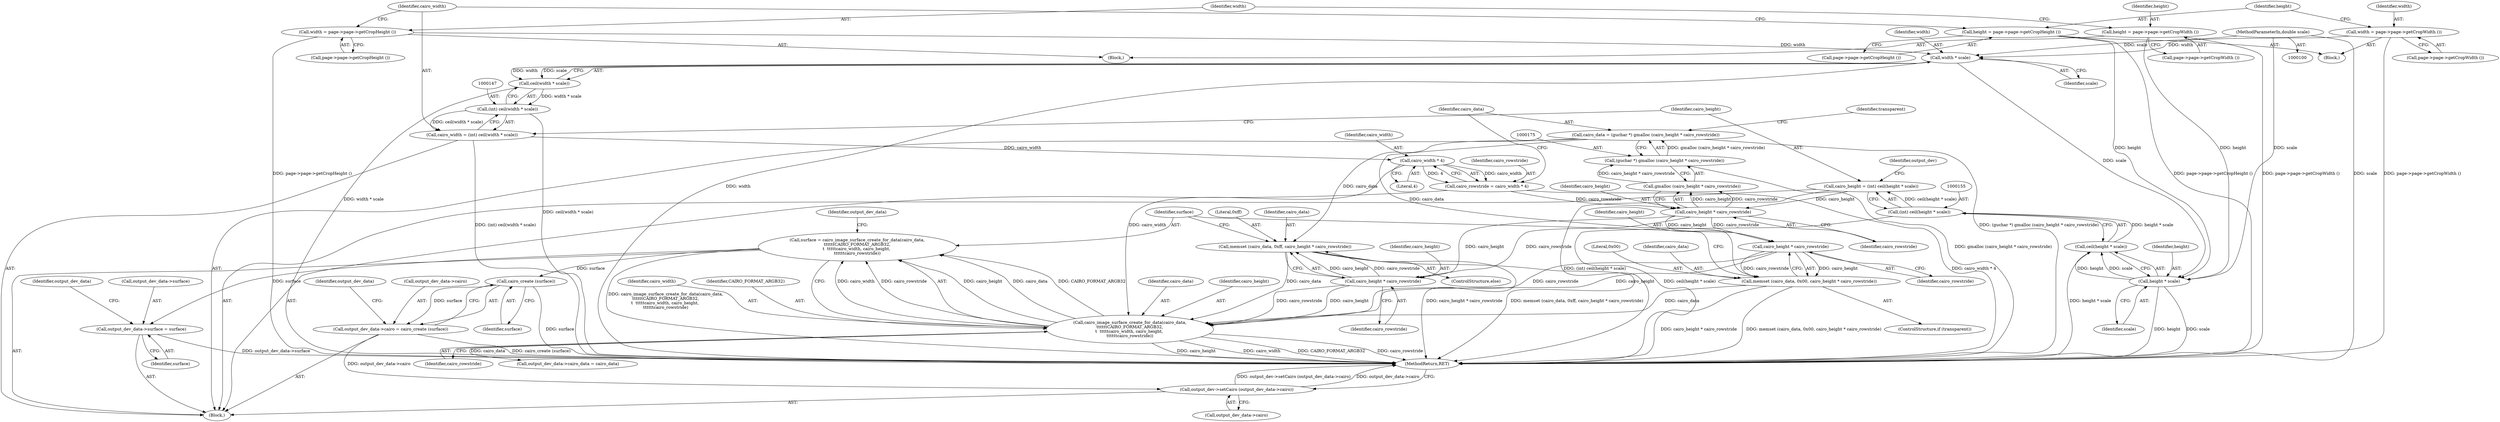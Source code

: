 digraph "1_poppler_9cf2325fb22f812b31858e519411f57747d39bd8@API" {
"1000195" [label="(Call,surface = cairo_image_surface_create_for_data(cairo_data,\n\t\t\t\t\t\tCAIRO_FORMAT_ARGB32,\n\t  \t\t\t\t\tcairo_width, cairo_height, \n\t\t\t\t\t\tcairo_rowstride))"];
"1000197" [label="(Call,cairo_image_surface_create_for_data(cairo_data,\n\t\t\t\t\t\tCAIRO_FORMAT_ARGB32,\n\t  \t\t\t\t\tcairo_width, cairo_height, \n\t\t\t\t\t\tcairo_rowstride))"];
"1000189" [label="(Call,memset (cairo_data, 0xff, cairo_height * cairo_rowstride))"];
"1000172" [label="(Call,cairo_data = (guchar *) gmalloc (cairo_height * cairo_rowstride))"];
"1000174" [label="(Call,(guchar *) gmalloc (cairo_height * cairo_rowstride))"];
"1000176" [label="(Call,gmalloc (cairo_height * cairo_rowstride))"];
"1000177" [label="(Call,cairo_height * cairo_rowstride)"];
"1000152" [label="(Call,cairo_height = (int) ceil(height * scale))"];
"1000154" [label="(Call,(int) ceil(height * scale))"];
"1000156" [label="(Call,ceil(height * scale))"];
"1000157" [label="(Call,height * scale)"];
"1000141" [label="(Call,height = page->page->getCropHeight ())"];
"1000130" [label="(Call,height = page->page->getCropWidth ())"];
"1000149" [label="(Call,width * scale)"];
"1000138" [label="(Call,width = page->page->getCropWidth ())"];
"1000133" [label="(Call,width = page->page->getCropHeight ())"];
"1000102" [label="(MethodParameterIn,double scale)"];
"1000167" [label="(Call,cairo_rowstride = cairo_width * 4)"];
"1000169" [label="(Call,cairo_width * 4)"];
"1000144" [label="(Call,cairo_width = (int) ceil(width * scale))"];
"1000146" [label="(Call,(int) ceil(width * scale))"];
"1000148" [label="(Call,ceil(width * scale))"];
"1000192" [label="(Call,cairo_height * cairo_rowstride)"];
"1000182" [label="(Call,memset (cairo_data, 0x00, cairo_height * cairo_rowstride))"];
"1000185" [label="(Call,cairo_height * cairo_rowstride)"];
"1000208" [label="(Call,output_dev_data->surface = surface)"];
"1000217" [label="(Call,cairo_create (surface))"];
"1000213" [label="(Call,output_dev_data->cairo = cairo_create (surface))"];
"1000219" [label="(Call,output_dev->setCairo (output_dev_data->cairo))"];
"1000217" [label="(Call,cairo_create (surface))"];
"1000197" [label="(Call,cairo_image_surface_create_for_data(cairo_data,\n\t\t\t\t\t\tCAIRO_FORMAT_ARGB32,\n\t  \t\t\t\t\tcairo_width, cairo_height, \n\t\t\t\t\t\tcairo_rowstride))"];
"1000132" [label="(Call,page->page->getCropWidth ())"];
"1000190" [label="(Identifier,cairo_data)"];
"1000188" [label="(ControlStructure,else)"];
"1000174" [label="(Call,(guchar *) gmalloc (cairo_height * cairo_rowstride))"];
"1000131" [label="(Identifier,height)"];
"1000184" [label="(Literal,0x00)"];
"1000153" [label="(Identifier,cairo_height)"];
"1000161" [label="(Identifier,output_dev)"];
"1000209" [label="(Call,output_dev_data->surface)"];
"1000205" [label="(Identifier,output_dev_data)"];
"1000180" [label="(ControlStructure,if (transparent))"];
"1000194" [label="(Identifier,cairo_rowstride)"];
"1000145" [label="(Identifier,cairo_width)"];
"1000171" [label="(Literal,4)"];
"1000143" [label="(Call,page->page->getCropHeight ())"];
"1000129" [label="(Block,)"];
"1000142" [label="(Identifier,height)"];
"1000133" [label="(Call,width = page->page->getCropHeight ())"];
"1000135" [label="(Call,page->page->getCropHeight ())"];
"1000170" [label="(Identifier,cairo_width)"];
"1000154" [label="(Call,(int) ceil(height * scale))"];
"1000219" [label="(Call,output_dev->setCairo (output_dev_data->cairo))"];
"1000189" [label="(Call,memset (cairo_data, 0xff, cairo_height * cairo_rowstride))"];
"1000213" [label="(Call,output_dev_data->cairo = cairo_create (surface))"];
"1000198" [label="(Identifier,cairo_data)"];
"1000102" [label="(MethodParameterIn,double scale)"];
"1000183" [label="(Identifier,cairo_data)"];
"1000192" [label="(Call,cairo_height * cairo_rowstride)"];
"1000201" [label="(Identifier,cairo_height)"];
"1000152" [label="(Call,cairo_height = (int) ceil(height * scale))"];
"1000181" [label="(Identifier,transparent)"];
"1000159" [label="(Identifier,scale)"];
"1000187" [label="(Identifier,cairo_rowstride)"];
"1000214" [label="(Call,output_dev_data->cairo)"];
"1000141" [label="(Call,height = page->page->getCropHeight ())"];
"1000200" [label="(Identifier,cairo_width)"];
"1000177" [label="(Call,cairo_height * cairo_rowstride)"];
"1000202" [label="(Identifier,cairo_rowstride)"];
"1000203" [label="(Call,output_dev_data->cairo_data = cairo_data)"];
"1000223" [label="(MethodReturn,RET)"];
"1000172" [label="(Call,cairo_data = (guchar *) gmalloc (cairo_height * cairo_rowstride))"];
"1000186" [label="(Identifier,cairo_height)"];
"1000106" [label="(Block,)"];
"1000215" [label="(Identifier,output_dev_data)"];
"1000178" [label="(Identifier,cairo_height)"];
"1000138" [label="(Call,width = page->page->getCropWidth ())"];
"1000218" [label="(Identifier,surface)"];
"1000212" [label="(Identifier,surface)"];
"1000158" [label="(Identifier,height)"];
"1000208" [label="(Call,output_dev_data->surface = surface)"];
"1000195" [label="(Call,surface = cairo_image_surface_create_for_data(cairo_data,\n\t\t\t\t\t\tCAIRO_FORMAT_ARGB32,\n\t  \t\t\t\t\tcairo_width, cairo_height, \n\t\t\t\t\t\tcairo_rowstride))"];
"1000169" [label="(Call,cairo_width * 4)"];
"1000220" [label="(Call,output_dev_data->cairo)"];
"1000173" [label="(Identifier,cairo_data)"];
"1000151" [label="(Identifier,scale)"];
"1000140" [label="(Call,page->page->getCropWidth ())"];
"1000139" [label="(Identifier,width)"];
"1000137" [label="(Block,)"];
"1000199" [label="(Identifier,CAIRO_FORMAT_ARGB32)"];
"1000148" [label="(Call,ceil(width * scale))"];
"1000167" [label="(Call,cairo_rowstride = cairo_width * 4)"];
"1000221" [label="(Identifier,output_dev_data)"];
"1000191" [label="(Literal,0xff)"];
"1000176" [label="(Call,gmalloc (cairo_height * cairo_rowstride))"];
"1000168" [label="(Identifier,cairo_rowstride)"];
"1000144" [label="(Call,cairo_width = (int) ceil(width * scale))"];
"1000150" [label="(Identifier,width)"];
"1000193" [label="(Identifier,cairo_height)"];
"1000146" [label="(Call,(int) ceil(width * scale))"];
"1000157" [label="(Call,height * scale)"];
"1000130" [label="(Call,height = page->page->getCropWidth ())"];
"1000185" [label="(Call,cairo_height * cairo_rowstride)"];
"1000149" [label="(Call,width * scale)"];
"1000179" [label="(Identifier,cairo_rowstride)"];
"1000156" [label="(Call,ceil(height * scale))"];
"1000196" [label="(Identifier,surface)"];
"1000182" [label="(Call,memset (cairo_data, 0x00, cairo_height * cairo_rowstride))"];
"1000134" [label="(Identifier,width)"];
"1000195" -> "1000106"  [label="AST: "];
"1000195" -> "1000197"  [label="CFG: "];
"1000196" -> "1000195"  [label="AST: "];
"1000197" -> "1000195"  [label="AST: "];
"1000205" -> "1000195"  [label="CFG: "];
"1000195" -> "1000223"  [label="DDG: cairo_image_surface_create_for_data(cairo_data,\n\t\t\t\t\t\tCAIRO_FORMAT_ARGB32,\n\t  \t\t\t\t\tcairo_width, cairo_height, \n\t\t\t\t\t\tcairo_rowstride)"];
"1000197" -> "1000195"  [label="DDG: cairo_height"];
"1000197" -> "1000195"  [label="DDG: cairo_data"];
"1000197" -> "1000195"  [label="DDG: cairo_width"];
"1000197" -> "1000195"  [label="DDG: cairo_rowstride"];
"1000197" -> "1000195"  [label="DDG: CAIRO_FORMAT_ARGB32"];
"1000195" -> "1000208"  [label="DDG: surface"];
"1000195" -> "1000217"  [label="DDG: surface"];
"1000197" -> "1000202"  [label="CFG: "];
"1000198" -> "1000197"  [label="AST: "];
"1000199" -> "1000197"  [label="AST: "];
"1000200" -> "1000197"  [label="AST: "];
"1000201" -> "1000197"  [label="AST: "];
"1000202" -> "1000197"  [label="AST: "];
"1000197" -> "1000223"  [label="DDG: cairo_height"];
"1000197" -> "1000223"  [label="DDG: cairo_width"];
"1000197" -> "1000223"  [label="DDG: CAIRO_FORMAT_ARGB32"];
"1000197" -> "1000223"  [label="DDG: cairo_rowstride"];
"1000189" -> "1000197"  [label="DDG: cairo_data"];
"1000182" -> "1000197"  [label="DDG: cairo_data"];
"1000169" -> "1000197"  [label="DDG: cairo_width"];
"1000185" -> "1000197"  [label="DDG: cairo_height"];
"1000185" -> "1000197"  [label="DDG: cairo_rowstride"];
"1000192" -> "1000197"  [label="DDG: cairo_height"];
"1000192" -> "1000197"  [label="DDG: cairo_rowstride"];
"1000197" -> "1000203"  [label="DDG: cairo_data"];
"1000189" -> "1000188"  [label="AST: "];
"1000189" -> "1000192"  [label="CFG: "];
"1000190" -> "1000189"  [label="AST: "];
"1000191" -> "1000189"  [label="AST: "];
"1000192" -> "1000189"  [label="AST: "];
"1000196" -> "1000189"  [label="CFG: "];
"1000189" -> "1000223"  [label="DDG: memset (cairo_data, 0xff, cairo_height * cairo_rowstride)"];
"1000189" -> "1000223"  [label="DDG: cairo_height * cairo_rowstride"];
"1000172" -> "1000189"  [label="DDG: cairo_data"];
"1000192" -> "1000189"  [label="DDG: cairo_height"];
"1000192" -> "1000189"  [label="DDG: cairo_rowstride"];
"1000172" -> "1000106"  [label="AST: "];
"1000172" -> "1000174"  [label="CFG: "];
"1000173" -> "1000172"  [label="AST: "];
"1000174" -> "1000172"  [label="AST: "];
"1000181" -> "1000172"  [label="CFG: "];
"1000172" -> "1000223"  [label="DDG: (guchar *) gmalloc (cairo_height * cairo_rowstride)"];
"1000174" -> "1000172"  [label="DDG: gmalloc (cairo_height * cairo_rowstride)"];
"1000172" -> "1000182"  [label="DDG: cairo_data"];
"1000174" -> "1000176"  [label="CFG: "];
"1000175" -> "1000174"  [label="AST: "];
"1000176" -> "1000174"  [label="AST: "];
"1000174" -> "1000223"  [label="DDG: gmalloc (cairo_height * cairo_rowstride)"];
"1000176" -> "1000174"  [label="DDG: cairo_height * cairo_rowstride"];
"1000176" -> "1000177"  [label="CFG: "];
"1000177" -> "1000176"  [label="AST: "];
"1000177" -> "1000176"  [label="DDG: cairo_height"];
"1000177" -> "1000176"  [label="DDG: cairo_rowstride"];
"1000177" -> "1000179"  [label="CFG: "];
"1000178" -> "1000177"  [label="AST: "];
"1000179" -> "1000177"  [label="AST: "];
"1000152" -> "1000177"  [label="DDG: cairo_height"];
"1000167" -> "1000177"  [label="DDG: cairo_rowstride"];
"1000177" -> "1000185"  [label="DDG: cairo_height"];
"1000177" -> "1000185"  [label="DDG: cairo_rowstride"];
"1000177" -> "1000192"  [label="DDG: cairo_height"];
"1000177" -> "1000192"  [label="DDG: cairo_rowstride"];
"1000152" -> "1000106"  [label="AST: "];
"1000152" -> "1000154"  [label="CFG: "];
"1000153" -> "1000152"  [label="AST: "];
"1000154" -> "1000152"  [label="AST: "];
"1000161" -> "1000152"  [label="CFG: "];
"1000152" -> "1000223"  [label="DDG: (int) ceil(height * scale)"];
"1000154" -> "1000152"  [label="DDG: ceil(height * scale)"];
"1000154" -> "1000156"  [label="CFG: "];
"1000155" -> "1000154"  [label="AST: "];
"1000156" -> "1000154"  [label="AST: "];
"1000154" -> "1000223"  [label="DDG: ceil(height * scale)"];
"1000156" -> "1000154"  [label="DDG: height * scale"];
"1000156" -> "1000157"  [label="CFG: "];
"1000157" -> "1000156"  [label="AST: "];
"1000156" -> "1000223"  [label="DDG: height * scale"];
"1000157" -> "1000156"  [label="DDG: height"];
"1000157" -> "1000156"  [label="DDG: scale"];
"1000157" -> "1000159"  [label="CFG: "];
"1000158" -> "1000157"  [label="AST: "];
"1000159" -> "1000157"  [label="AST: "];
"1000157" -> "1000223"  [label="DDG: scale"];
"1000157" -> "1000223"  [label="DDG: height"];
"1000141" -> "1000157"  [label="DDG: height"];
"1000130" -> "1000157"  [label="DDG: height"];
"1000149" -> "1000157"  [label="DDG: scale"];
"1000102" -> "1000157"  [label="DDG: scale"];
"1000141" -> "1000137"  [label="AST: "];
"1000141" -> "1000143"  [label="CFG: "];
"1000142" -> "1000141"  [label="AST: "];
"1000143" -> "1000141"  [label="AST: "];
"1000145" -> "1000141"  [label="CFG: "];
"1000141" -> "1000223"  [label="DDG: page->page->getCropHeight ()"];
"1000130" -> "1000129"  [label="AST: "];
"1000130" -> "1000132"  [label="CFG: "];
"1000131" -> "1000130"  [label="AST: "];
"1000132" -> "1000130"  [label="AST: "];
"1000134" -> "1000130"  [label="CFG: "];
"1000130" -> "1000223"  [label="DDG: page->page->getCropWidth ()"];
"1000149" -> "1000148"  [label="AST: "];
"1000149" -> "1000151"  [label="CFG: "];
"1000150" -> "1000149"  [label="AST: "];
"1000151" -> "1000149"  [label="AST: "];
"1000148" -> "1000149"  [label="CFG: "];
"1000149" -> "1000223"  [label="DDG: width"];
"1000149" -> "1000148"  [label="DDG: width"];
"1000149" -> "1000148"  [label="DDG: scale"];
"1000138" -> "1000149"  [label="DDG: width"];
"1000133" -> "1000149"  [label="DDG: width"];
"1000102" -> "1000149"  [label="DDG: scale"];
"1000138" -> "1000137"  [label="AST: "];
"1000138" -> "1000140"  [label="CFG: "];
"1000139" -> "1000138"  [label="AST: "];
"1000140" -> "1000138"  [label="AST: "];
"1000142" -> "1000138"  [label="CFG: "];
"1000138" -> "1000223"  [label="DDG: page->page->getCropWidth ()"];
"1000133" -> "1000129"  [label="AST: "];
"1000133" -> "1000135"  [label="CFG: "];
"1000134" -> "1000133"  [label="AST: "];
"1000135" -> "1000133"  [label="AST: "];
"1000145" -> "1000133"  [label="CFG: "];
"1000133" -> "1000223"  [label="DDG: page->page->getCropHeight ()"];
"1000102" -> "1000100"  [label="AST: "];
"1000102" -> "1000223"  [label="DDG: scale"];
"1000167" -> "1000106"  [label="AST: "];
"1000167" -> "1000169"  [label="CFG: "];
"1000168" -> "1000167"  [label="AST: "];
"1000169" -> "1000167"  [label="AST: "];
"1000173" -> "1000167"  [label="CFG: "];
"1000167" -> "1000223"  [label="DDG: cairo_width * 4"];
"1000169" -> "1000167"  [label="DDG: cairo_width"];
"1000169" -> "1000167"  [label="DDG: 4"];
"1000169" -> "1000171"  [label="CFG: "];
"1000170" -> "1000169"  [label="AST: "];
"1000171" -> "1000169"  [label="AST: "];
"1000144" -> "1000169"  [label="DDG: cairo_width"];
"1000144" -> "1000106"  [label="AST: "];
"1000144" -> "1000146"  [label="CFG: "];
"1000145" -> "1000144"  [label="AST: "];
"1000146" -> "1000144"  [label="AST: "];
"1000153" -> "1000144"  [label="CFG: "];
"1000144" -> "1000223"  [label="DDG: (int) ceil(width * scale)"];
"1000146" -> "1000144"  [label="DDG: ceil(width * scale)"];
"1000146" -> "1000148"  [label="CFG: "];
"1000147" -> "1000146"  [label="AST: "];
"1000148" -> "1000146"  [label="AST: "];
"1000146" -> "1000223"  [label="DDG: ceil(width * scale)"];
"1000148" -> "1000146"  [label="DDG: width * scale"];
"1000148" -> "1000223"  [label="DDG: width * scale"];
"1000192" -> "1000194"  [label="CFG: "];
"1000193" -> "1000192"  [label="AST: "];
"1000194" -> "1000192"  [label="AST: "];
"1000182" -> "1000180"  [label="AST: "];
"1000182" -> "1000185"  [label="CFG: "];
"1000183" -> "1000182"  [label="AST: "];
"1000184" -> "1000182"  [label="AST: "];
"1000185" -> "1000182"  [label="AST: "];
"1000196" -> "1000182"  [label="CFG: "];
"1000182" -> "1000223"  [label="DDG: cairo_height * cairo_rowstride"];
"1000182" -> "1000223"  [label="DDG: memset (cairo_data, 0x00, cairo_height * cairo_rowstride)"];
"1000185" -> "1000182"  [label="DDG: cairo_height"];
"1000185" -> "1000182"  [label="DDG: cairo_rowstride"];
"1000185" -> "1000187"  [label="CFG: "];
"1000186" -> "1000185"  [label="AST: "];
"1000187" -> "1000185"  [label="AST: "];
"1000208" -> "1000106"  [label="AST: "];
"1000208" -> "1000212"  [label="CFG: "];
"1000209" -> "1000208"  [label="AST: "];
"1000212" -> "1000208"  [label="AST: "];
"1000215" -> "1000208"  [label="CFG: "];
"1000208" -> "1000223"  [label="DDG: output_dev_data->surface"];
"1000217" -> "1000213"  [label="AST: "];
"1000217" -> "1000218"  [label="CFG: "];
"1000218" -> "1000217"  [label="AST: "];
"1000213" -> "1000217"  [label="CFG: "];
"1000217" -> "1000223"  [label="DDG: surface"];
"1000217" -> "1000213"  [label="DDG: surface"];
"1000213" -> "1000106"  [label="AST: "];
"1000214" -> "1000213"  [label="AST: "];
"1000221" -> "1000213"  [label="CFG: "];
"1000213" -> "1000223"  [label="DDG: cairo_create (surface)"];
"1000213" -> "1000219"  [label="DDG: output_dev_data->cairo"];
"1000219" -> "1000106"  [label="AST: "];
"1000219" -> "1000220"  [label="CFG: "];
"1000220" -> "1000219"  [label="AST: "];
"1000223" -> "1000219"  [label="CFG: "];
"1000219" -> "1000223"  [label="DDG: output_dev->setCairo (output_dev_data->cairo)"];
"1000219" -> "1000223"  [label="DDG: output_dev_data->cairo"];
}

